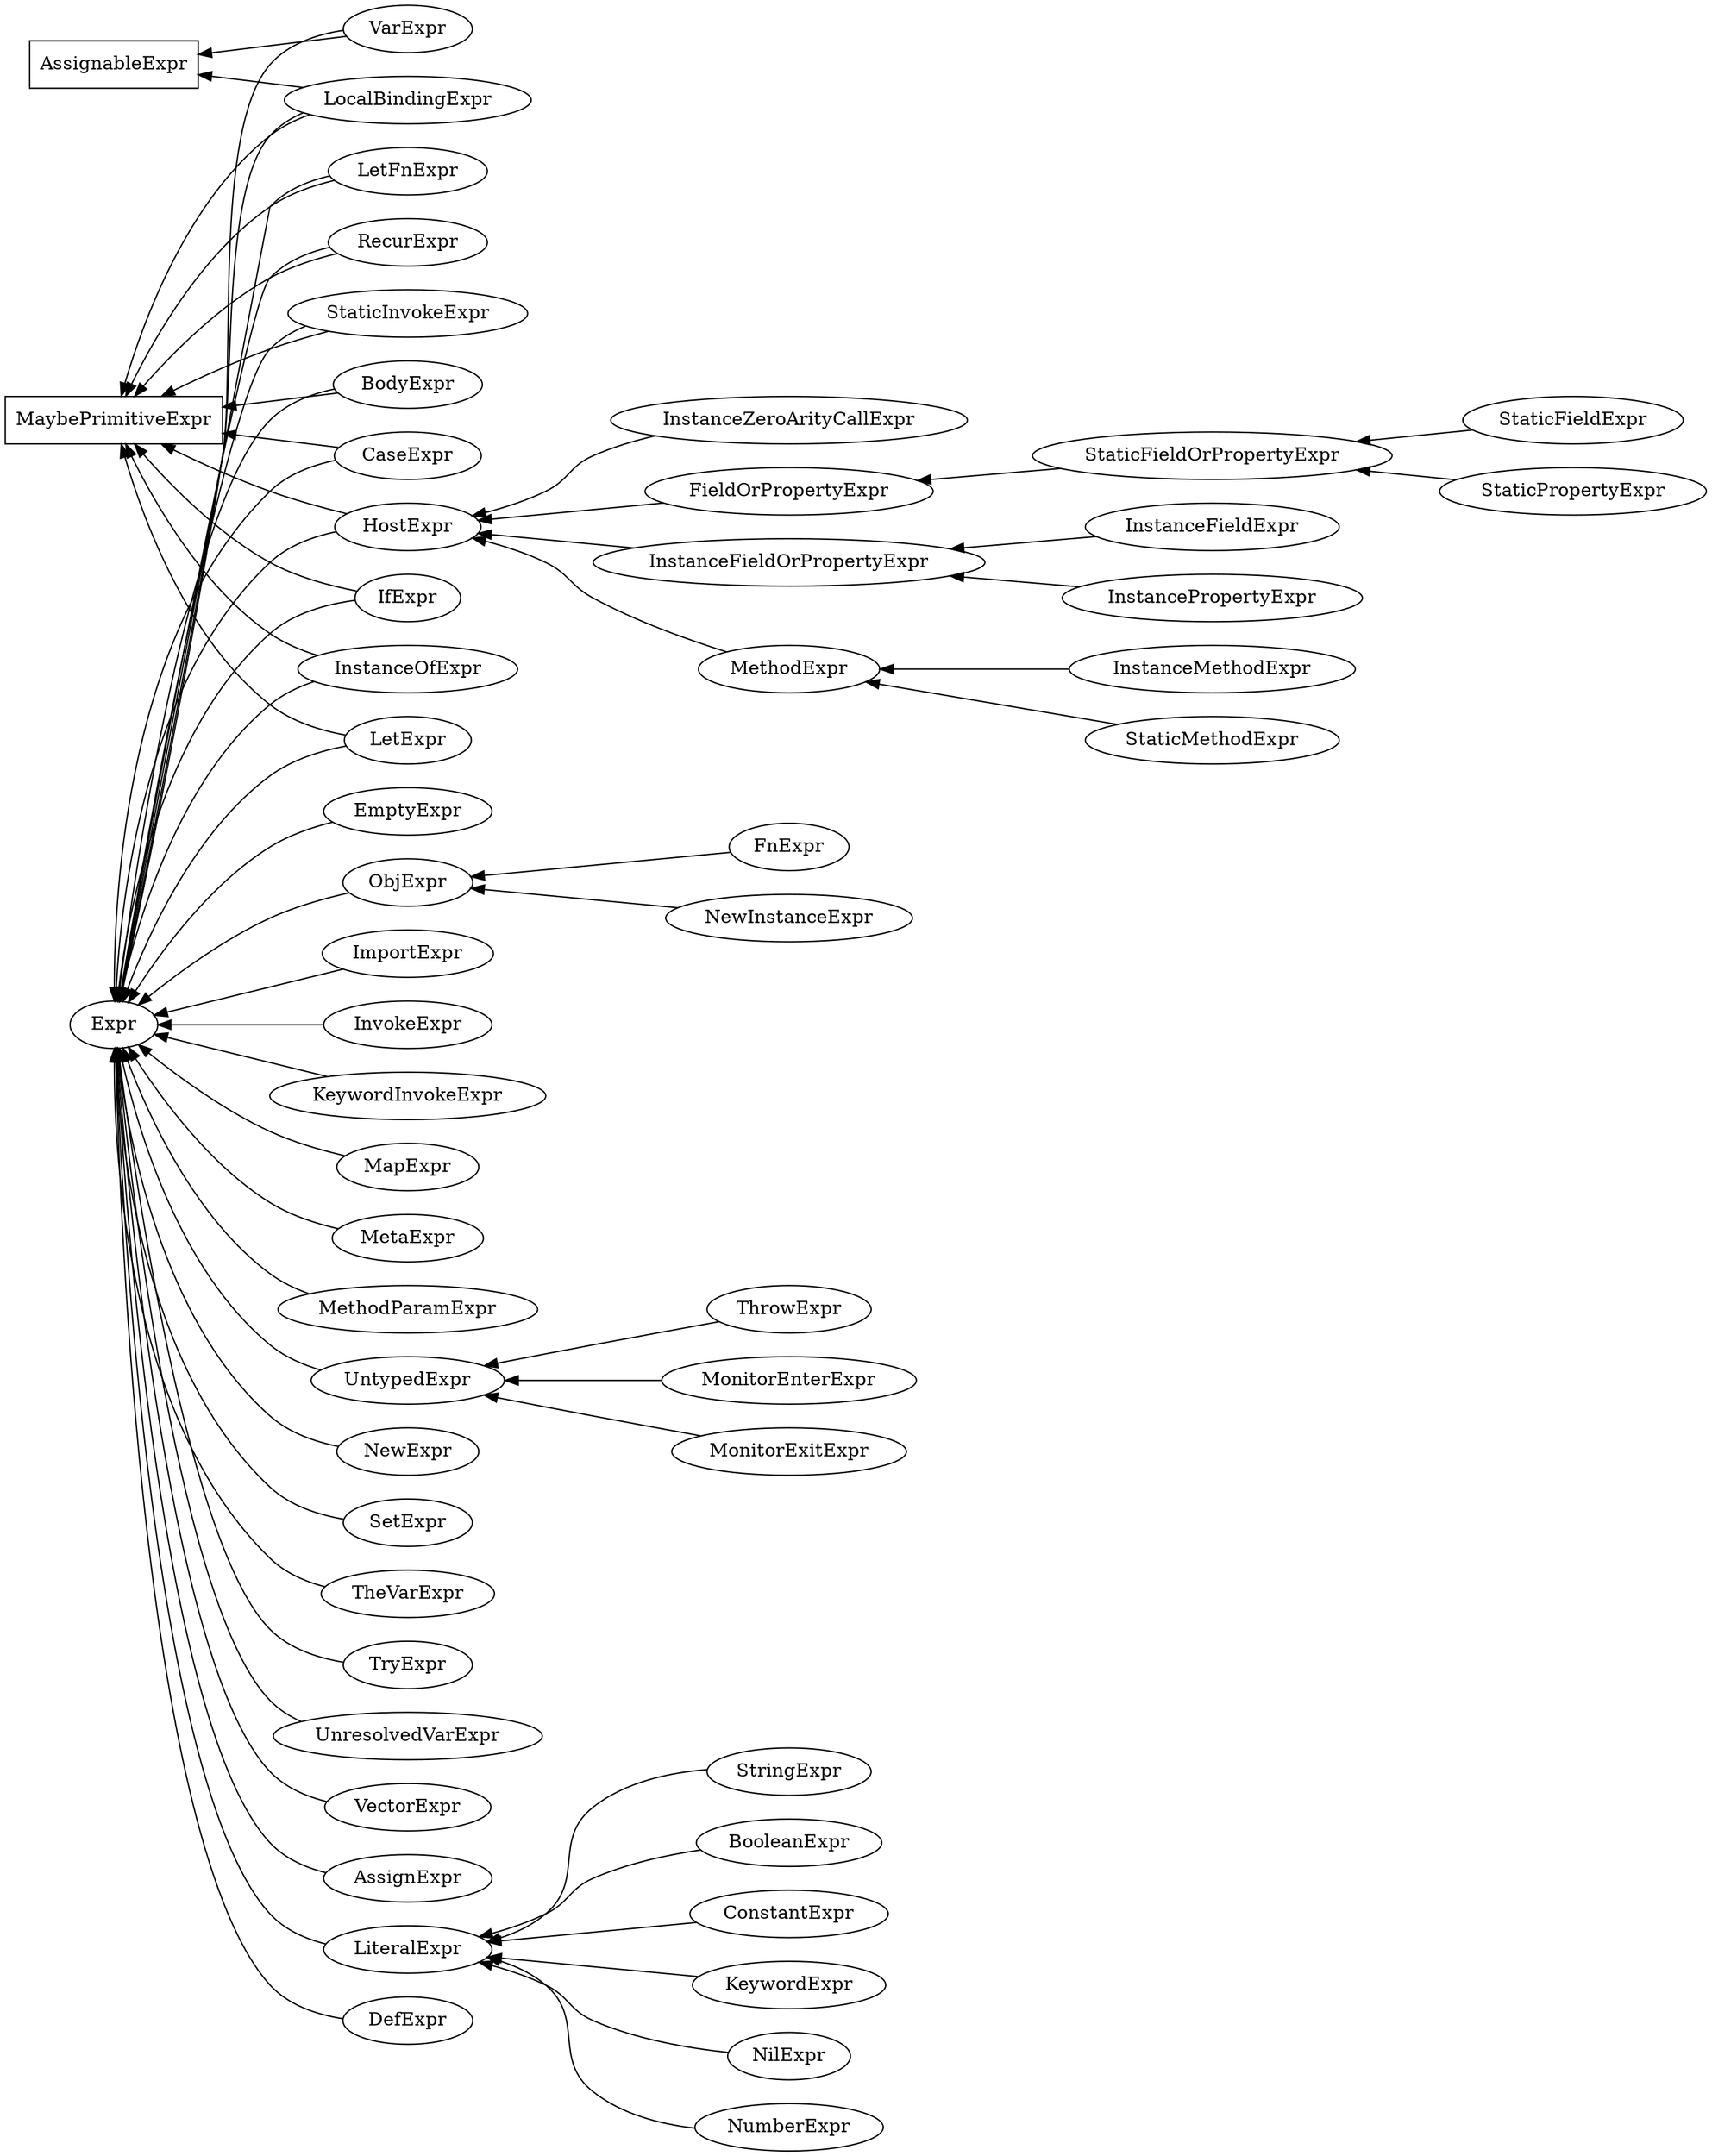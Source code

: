strict digraph G {

rankdir = RL;

/* here start the interfaces */

{
	node [shape=box];

	AssignableExpr;
	MaybePrimitiveExpr;
}

/* Here start (mostly) the classes */

{
	node [shape=ellipse]           
		   
	AssignExpr                   -> { Expr };          
	BodyExpr                     -> { Expr, MaybePrimitiveExpr };
	BooleanExpr                  -> { LiteralExpr };
	CaseExpr                     -> { Expr, MaybePrimitiveExpr };
	ConstantExpr                 -> { LiteralExpr };
	DefExpr                      -> { Expr };
	EmptyExpr                    -> { Expr };
	Expr                         -> {};
	FieldOrPropertyExpr          -> { HostExpr };
	FnExpr                       -> { ObjExpr };
	HostExpr                     -> { Expr, MaybePrimitiveExpr };
	IfExpr                       -> { Expr, MaybePrimitiveExpr };
	ImportExpr                   -> { Expr };  
	InstanceFieldOrPropertyExpr  -> { HostExpr };
	InstanceFieldExpr            -> { InstanceFieldOrPropertyExpr };
	InstancePropertyExpr         -> { InstanceFieldOrPropertyExpr };
	InstanceMethodExpr           -> { MethodExpr };
	InstanceOfExpr               -> { Expr, MaybePrimitiveExpr };
	InstanceZeroArityCallExpr    -> { HostExpr };         
	InvokeExpr                   -> { Expr };            
	KeywordExpr                  -> { LiteralExpr };
	KeywordInvokeExpr            -> { Expr }; 
	LetExpr                      -> { Expr, MaybePrimitiveExpr };
	LetFnExpr                    -> { Expr, MaybePrimitiveExpr };
	LiteralExpr                  -> { Expr };  
	LocalBindingExpr             -> { Expr, MaybePrimitiveExpr, AssignableExpr };
	MapExpr                      -> { Expr };
	MetaExpr                     -> { Expr };   
	MethodExpr                   -> { HostExpr };
	MethodParamExpr              -> { Expr };   
	MonitorEnterExpr             -> { UntypedExpr };   
	MonitorExitExpr              -> { UntypedExpr }; 
	NewExpr                      -> { Expr };
	NewInstanceExpr              -> { ObjExpr };
	NilExpr                      -> { LiteralExpr };           
	NumberExpr                   -> { LiteralExpr };
	ObjExpr                      -> { Expr };                          
	RecurExpr                    -> { Expr, MaybePrimitiveExpr };
	SetExpr                      -> { Expr };   
	StaticFieldOrPropertyExpr    -> {FieldOrPropertyExpr };
	StaticFieldExpr              -> { StaticFieldOrPropertyExpr };
	StaticPropertyExpr           -> { StaticFieldOrPropertyExpr };
	StaticInvokeExpr             -> { Expr, MaybePrimitiveExpr };
	StaticMethodExpr             -> { MethodExpr };
	StringExpr                   -> { LiteralExpr }; 
	TheVarExpr                   -> { Expr };   
	ThrowExpr                    -> { UntypedExpr }; 
	TryExpr                      -> { Expr };   
	UnresolvedVarExpr            -> { Expr };   
	UntypedExpr                  -> { Expr };   
	VarExpr                      -> { Expr, AssignableExpr };   
	VectorExpr                   -> { Expr }; 

}

}
